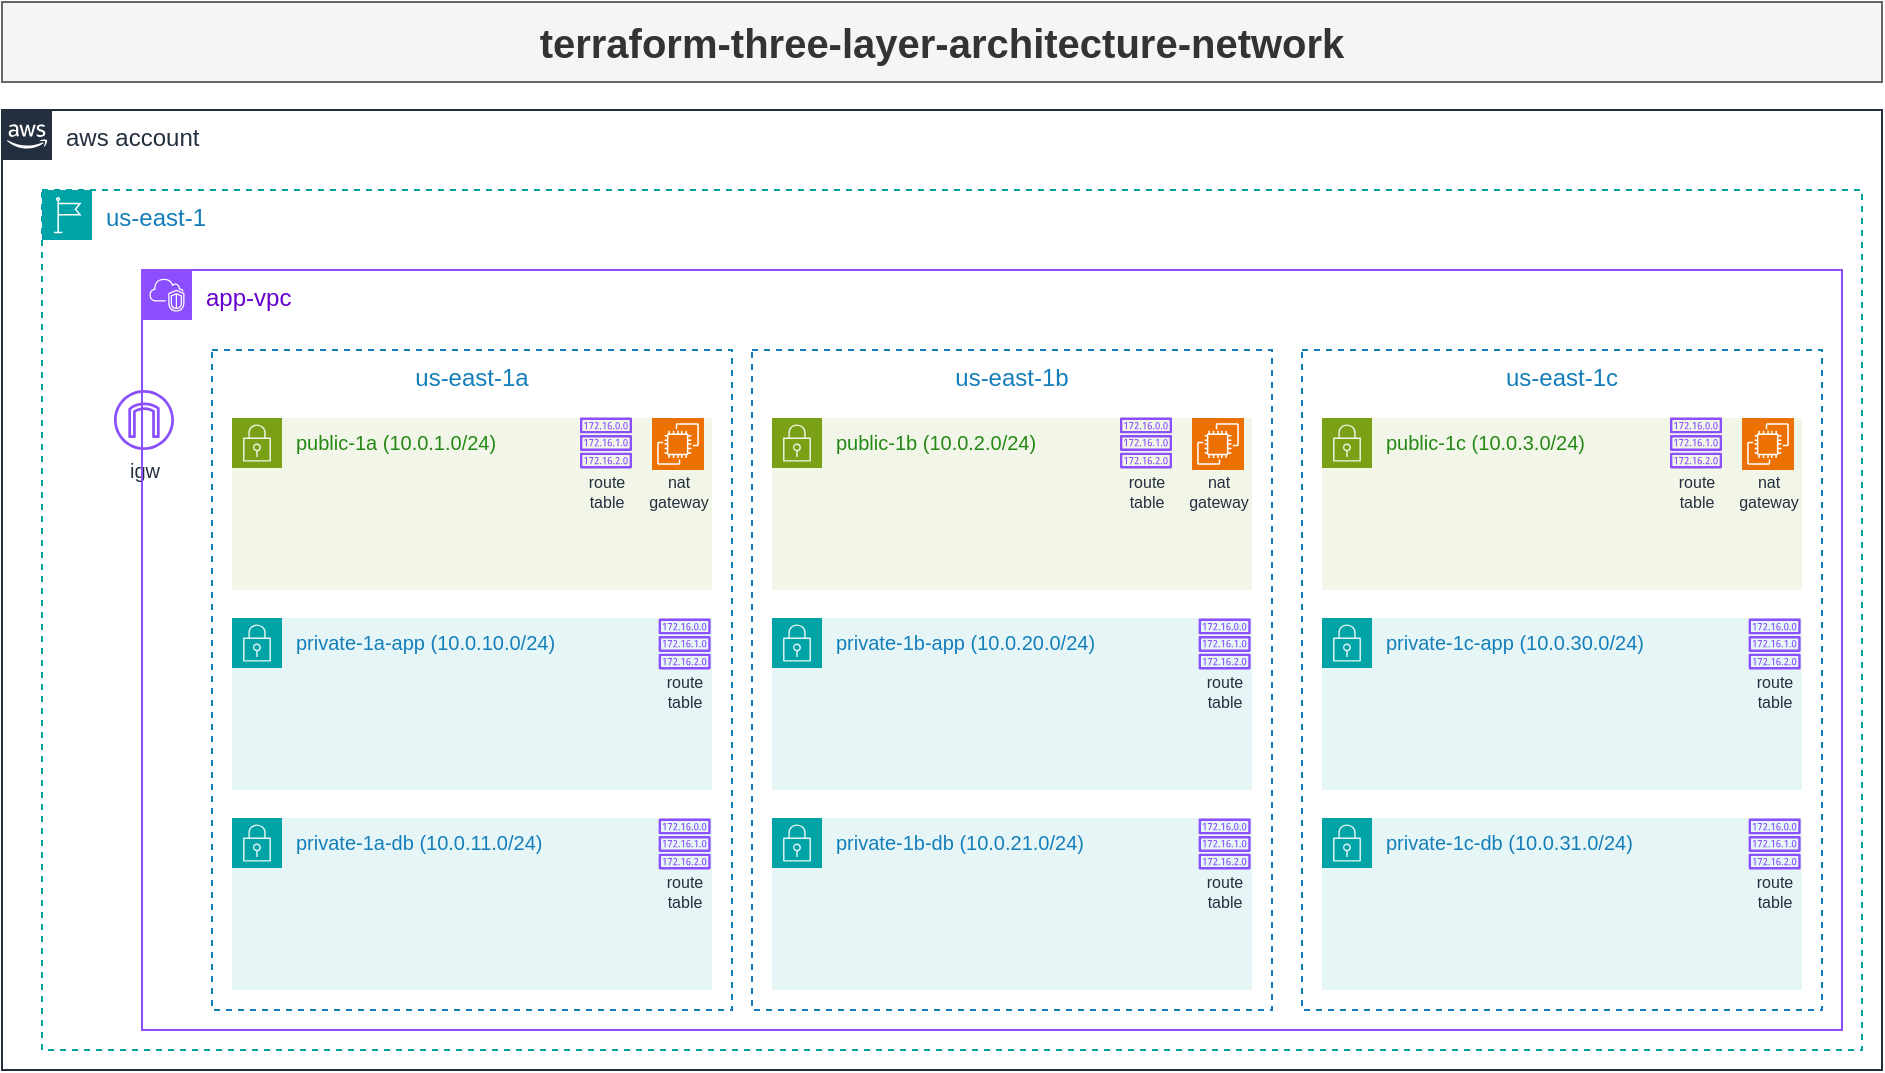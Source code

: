 <mxfile version="24.5.3" type="device">
  <diagram name="Page-1" id="BqXYIsXjjN92-OUxv-WJ">
    <mxGraphModel dx="1430" dy="825" grid="1" gridSize="10" guides="1" tooltips="1" connect="1" arrows="1" fold="1" page="1" pageScale="1" pageWidth="1169" pageHeight="827" math="0" shadow="0">
      <root>
        <mxCell id="0" />
        <mxCell id="1" parent="0" />
        <mxCell id="8lbpghJ-2cjvBGZi3Ox1-1" value="aws account" style="points=[[0,0],[0.25,0],[0.5,0],[0.75,0],[1,0],[1,0.25],[1,0.5],[1,0.75],[1,1],[0.75,1],[0.5,1],[0.25,1],[0,1],[0,0.75],[0,0.5],[0,0.25]];outlineConnect=0;gradientColor=none;html=1;whiteSpace=wrap;fontSize=12;fontStyle=0;container=0;pointerEvents=0;collapsible=0;recursiveResize=0;shape=mxgraph.aws4.group;grIcon=mxgraph.aws4.group_aws_cloud_alt;strokeColor=#232F3E;fillColor=default;verticalAlign=top;align=left;spacingLeft=30;fontColor=#232F3E;dashed=0;" vertex="1" parent="1">
          <mxGeometry x="115" y="174" width="940" height="480" as="geometry" />
        </mxCell>
        <mxCell id="8lbpghJ-2cjvBGZi3Ox1-28" value="igw" style="sketch=0;outlineConnect=0;fontColor=#232F3E;gradientColor=none;fillColor=#8C4FFF;strokeColor=none;dashed=0;verticalLabelPosition=bottom;verticalAlign=top;align=center;html=1;fontSize=10;fontStyle=0;aspect=fixed;pointerEvents=1;shape=mxgraph.aws4.internet_gateway;spacing=0;labelBackgroundColor=default;labelBorderColor=none;" vertex="1" parent="1">
          <mxGeometry x="171" y="314" width="30" height="30" as="geometry" />
        </mxCell>
        <mxCell id="8lbpghJ-2cjvBGZi3Ox1-2" value="us-east-1" style="points=[[0,0],[0.25,0],[0.5,0],[0.75,0],[1,0],[1,0.25],[1,0.5],[1,0.75],[1,1],[0.75,1],[0.5,1],[0.25,1],[0,1],[0,0.75],[0,0.5],[0,0.25]];outlineConnect=0;gradientColor=none;html=1;whiteSpace=wrap;fontSize=12;fontStyle=0;container=0;pointerEvents=0;collapsible=0;recursiveResize=0;shape=mxgraph.aws4.group;grIcon=mxgraph.aws4.group_region;strokeColor=#00A4A6;fillColor=none;verticalAlign=top;align=left;spacingLeft=30;fontColor=#147EBA;dashed=1;" vertex="1" parent="1">
          <mxGeometry x="135" y="214" width="910" height="430" as="geometry" />
        </mxCell>
        <mxCell id="8lbpghJ-2cjvBGZi3Ox1-48" value="&lt;font color=&quot;#6600cc&quot;&gt;app-vpc&lt;/font&gt;" style="points=[[0,0],[0.25,0],[0.5,0],[0.75,0],[1,0],[1,0.25],[1,0.5],[1,0.75],[1,1],[0.75,1],[0.5,1],[0.25,1],[0,1],[0,0.75],[0,0.5],[0,0.25]];outlineConnect=0;gradientColor=none;html=1;whiteSpace=wrap;fontSize=12;fontStyle=0;container=1;pointerEvents=0;collapsible=0;recursiveResize=0;shape=mxgraph.aws4.group;grIcon=mxgraph.aws4.group_vpc2;strokeColor=#8C4FFF;fillColor=none;verticalAlign=top;align=left;spacingLeft=30;fontColor=#AAB7B8;dashed=0;" vertex="1" parent="1">
          <mxGeometry x="185" y="254" width="850" height="380" as="geometry" />
        </mxCell>
        <mxCell id="8lbpghJ-2cjvBGZi3Ox1-3" value="us-east-1a" style="fillColor=none;strokeColor=#147EBA;dashed=1;verticalAlign=top;fontStyle=0;fontColor=#147EBA;whiteSpace=wrap;html=1;" vertex="1" parent="8lbpghJ-2cjvBGZi3Ox1-48">
          <mxGeometry x="35" y="40" width="260" height="330" as="geometry" />
        </mxCell>
        <mxCell id="8lbpghJ-2cjvBGZi3Ox1-7" value="private-1a-app (10.0.10.0/24)" style="points=[[0,0],[0.25,0],[0.5,0],[0.75,0],[1,0],[1,0.25],[1,0.5],[1,0.75],[1,1],[0.75,1],[0.5,1],[0.25,1],[0,1],[0,0.75],[0,0.5],[0,0.25]];outlineConnect=0;gradientColor=none;html=1;whiteSpace=wrap;fontSize=10;fontStyle=0;container=1;pointerEvents=0;collapsible=0;recursiveResize=0;shape=mxgraph.aws4.group;grIcon=mxgraph.aws4.group_security_group;grStroke=0;strokeColor=#00A4A6;fillColor=#E6F6F7;verticalAlign=top;align=left;spacingLeft=30;fontColor=#147EBA;dashed=0;" vertex="1" parent="8lbpghJ-2cjvBGZi3Ox1-48">
          <mxGeometry x="45" y="174" width="240" height="86" as="geometry" />
        </mxCell>
        <mxCell id="8lbpghJ-2cjvBGZi3Ox1-45" value="route&lt;div style=&quot;font-size: 8px;&quot;&gt;table&lt;/div&gt;" style="sketch=0;outlineConnect=0;fontColor=#232F3E;gradientColor=none;fillColor=#8C4FFF;strokeColor=none;dashed=0;verticalLabelPosition=bottom;verticalAlign=top;align=center;html=1;fontSize=8;fontStyle=0;aspect=fixed;pointerEvents=1;shape=mxgraph.aws4.route_table;spacing=0;spacingTop=-3;rotation=0;" vertex="1" parent="8lbpghJ-2cjvBGZi3Ox1-7">
          <mxGeometry x="213.32" width="26" height="26" as="geometry" />
        </mxCell>
        <mxCell id="8lbpghJ-2cjvBGZi3Ox1-6" value="public-1a (10.0.1.0/24)" style="points=[[0,0],[0.25,0],[0.5,0],[0.75,0],[1,0],[1,0.25],[1,0.5],[1,0.75],[1,1],[0.75,1],[0.5,1],[0.25,1],[0,1],[0,0.75],[0,0.5],[0,0.25]];outlineConnect=0;gradientColor=none;html=1;whiteSpace=wrap;fontSize=10;fontStyle=0;container=1;pointerEvents=0;collapsible=0;recursiveResize=0;shape=mxgraph.aws4.group;grIcon=mxgraph.aws4.group_security_group;grStroke=0;strokeColor=#7AA116;fillColor=#F2F6E8;verticalAlign=top;align=left;spacingLeft=30;fontColor=#248814;dashed=0;" vertex="1" parent="8lbpghJ-2cjvBGZi3Ox1-48">
          <mxGeometry x="45" y="74" width="240" height="86" as="geometry" />
        </mxCell>
        <mxCell id="8lbpghJ-2cjvBGZi3Ox1-35" value="route&lt;div style=&quot;font-size: 8px;&quot;&gt;table&lt;/div&gt;" style="sketch=0;outlineConnect=0;fontColor=#232F3E;gradientColor=none;fillColor=#8C4FFF;strokeColor=none;dashed=0;verticalLabelPosition=bottom;verticalAlign=top;align=center;html=1;fontSize=8;fontStyle=0;aspect=fixed;pointerEvents=1;shape=mxgraph.aws4.route_table;spacing=0;spacingTop=-3;rotation=0;" vertex="1" parent="8lbpghJ-2cjvBGZi3Ox1-6">
          <mxGeometry x="174" y="-0.5" width="26" height="26" as="geometry" />
        </mxCell>
        <mxCell id="8lbpghJ-2cjvBGZi3Ox1-13" value="private-1a-db (10.0.11.0/24)" style="points=[[0,0],[0.25,0],[0.5,0],[0.75,0],[1,0],[1,0.25],[1,0.5],[1,0.75],[1,1],[0.75,1],[0.5,1],[0.25,1],[0,1],[0,0.75],[0,0.5],[0,0.25]];outlineConnect=0;gradientColor=none;html=1;whiteSpace=wrap;fontSize=10;fontStyle=0;container=1;pointerEvents=0;collapsible=0;recursiveResize=0;shape=mxgraph.aws4.group;grIcon=mxgraph.aws4.group_security_group;grStroke=0;strokeColor=#00A4A6;fillColor=#E6F6F7;verticalAlign=top;align=left;spacingLeft=30;fontColor=#147EBA;dashed=0;" vertex="1" parent="8lbpghJ-2cjvBGZi3Ox1-48">
          <mxGeometry x="45" y="274" width="240" height="86" as="geometry" />
        </mxCell>
        <mxCell id="8lbpghJ-2cjvBGZi3Ox1-46" value="route&lt;div style=&quot;font-size: 8px;&quot;&gt;table&lt;/div&gt;" style="sketch=0;outlineConnect=0;fontColor=#232F3E;gradientColor=none;fillColor=#8C4FFF;strokeColor=none;dashed=0;verticalLabelPosition=bottom;verticalAlign=top;align=center;html=1;fontSize=8;fontStyle=0;aspect=fixed;pointerEvents=1;shape=mxgraph.aws4.route_table;spacing=0;spacingTop=-3;rotation=0;" vertex="1" parent="8lbpghJ-2cjvBGZi3Ox1-13">
          <mxGeometry x="213.32" width="26" height="26" as="geometry" />
        </mxCell>
        <mxCell id="8lbpghJ-2cjvBGZi3Ox1-64" value="nat&lt;div style=&quot;font-size: 8px;&quot;&gt;gateway&lt;/div&gt;" style="sketch=0;points=[[0,0,0],[0.25,0,0],[0.5,0,0],[0.75,0,0],[1,0,0],[0,1,0],[0.25,1,0],[0.5,1,0],[0.75,1,0],[1,1,0],[0,0.25,0],[0,0.5,0],[0,0.75,0],[1,0.25,0],[1,0.5,0],[1,0.75,0]];outlineConnect=0;fontColor=#232F3E;fillColor=#ED7100;strokeColor=#ffffff;dashed=0;verticalLabelPosition=bottom;verticalAlign=top;align=center;html=1;fontSize=8;fontStyle=0;aspect=fixed;shape=mxgraph.aws4.resourceIcon;resIcon=mxgraph.aws4.ec2;fontFamily=Helvetica;spacing=0;spacingTop=-3;rotation=0;" vertex="1" parent="8lbpghJ-2cjvBGZi3Ox1-48">
          <mxGeometry x="255" y="74" width="26" height="26" as="geometry" />
        </mxCell>
        <mxCell id="8lbpghJ-2cjvBGZi3Ox1-66" value="us-east-1b" style="fillColor=none;strokeColor=#147EBA;dashed=1;verticalAlign=top;fontStyle=0;fontColor=#147EBA;whiteSpace=wrap;html=1;" vertex="1" parent="8lbpghJ-2cjvBGZi3Ox1-48">
          <mxGeometry x="305" y="40" width="260" height="330" as="geometry" />
        </mxCell>
        <mxCell id="8lbpghJ-2cjvBGZi3Ox1-67" value="private-1b-app (10.0.20.0/24)" style="points=[[0,0],[0.25,0],[0.5,0],[0.75,0],[1,0],[1,0.25],[1,0.5],[1,0.75],[1,1],[0.75,1],[0.5,1],[0.25,1],[0,1],[0,0.75],[0,0.5],[0,0.25]];outlineConnect=0;gradientColor=none;html=1;whiteSpace=wrap;fontSize=10;fontStyle=0;container=1;pointerEvents=0;collapsible=0;recursiveResize=0;shape=mxgraph.aws4.group;grIcon=mxgraph.aws4.group_security_group;grStroke=0;strokeColor=#00A4A6;fillColor=#E6F6F7;verticalAlign=top;align=left;spacingLeft=30;fontColor=#147EBA;dashed=0;" vertex="1" parent="8lbpghJ-2cjvBGZi3Ox1-48">
          <mxGeometry x="315" y="174" width="240" height="86" as="geometry" />
        </mxCell>
        <mxCell id="8lbpghJ-2cjvBGZi3Ox1-68" value="route&lt;div style=&quot;font-size: 8px;&quot;&gt;table&lt;/div&gt;" style="sketch=0;outlineConnect=0;fontColor=#232F3E;gradientColor=none;fillColor=#8C4FFF;strokeColor=none;dashed=0;verticalLabelPosition=bottom;verticalAlign=top;align=center;html=1;fontSize=8;fontStyle=0;aspect=fixed;pointerEvents=1;shape=mxgraph.aws4.route_table;spacing=0;spacingTop=-3;rotation=0;" vertex="1" parent="8lbpghJ-2cjvBGZi3Ox1-67">
          <mxGeometry x="213.32" width="26" height="26" as="geometry" />
        </mxCell>
        <mxCell id="8lbpghJ-2cjvBGZi3Ox1-69" value="public-1b (10.0.2.0/24)" style="points=[[0,0],[0.25,0],[0.5,0],[0.75,0],[1,0],[1,0.25],[1,0.5],[1,0.75],[1,1],[0.75,1],[0.5,1],[0.25,1],[0,1],[0,0.75],[0,0.5],[0,0.25]];outlineConnect=0;gradientColor=none;html=1;whiteSpace=wrap;fontSize=10;fontStyle=0;container=1;pointerEvents=0;collapsible=0;recursiveResize=0;shape=mxgraph.aws4.group;grIcon=mxgraph.aws4.group_security_group;grStroke=0;strokeColor=#7AA116;fillColor=#F2F6E8;verticalAlign=top;align=left;spacingLeft=30;fontColor=#248814;dashed=0;" vertex="1" parent="8lbpghJ-2cjvBGZi3Ox1-48">
          <mxGeometry x="315" y="74" width="240" height="86" as="geometry" />
        </mxCell>
        <mxCell id="8lbpghJ-2cjvBGZi3Ox1-70" value="route&lt;div style=&quot;font-size: 8px;&quot;&gt;table&lt;/div&gt;" style="sketch=0;outlineConnect=0;fontColor=#232F3E;gradientColor=none;fillColor=#8C4FFF;strokeColor=none;dashed=0;verticalLabelPosition=bottom;verticalAlign=top;align=center;html=1;fontSize=8;fontStyle=0;aspect=fixed;pointerEvents=1;shape=mxgraph.aws4.route_table;spacing=0;spacingTop=-3;rotation=0;" vertex="1" parent="8lbpghJ-2cjvBGZi3Ox1-69">
          <mxGeometry x="174" y="-0.5" width="26" height="26" as="geometry" />
        </mxCell>
        <mxCell id="8lbpghJ-2cjvBGZi3Ox1-71" value="private-1b-db (10.0.21.0/24)" style="points=[[0,0],[0.25,0],[0.5,0],[0.75,0],[1,0],[1,0.25],[1,0.5],[1,0.75],[1,1],[0.75,1],[0.5,1],[0.25,1],[0,1],[0,0.75],[0,0.5],[0,0.25]];outlineConnect=0;gradientColor=none;html=1;whiteSpace=wrap;fontSize=10;fontStyle=0;container=1;pointerEvents=0;collapsible=0;recursiveResize=0;shape=mxgraph.aws4.group;grIcon=mxgraph.aws4.group_security_group;grStroke=0;strokeColor=#00A4A6;fillColor=#E6F6F7;verticalAlign=top;align=left;spacingLeft=30;fontColor=#147EBA;dashed=0;" vertex="1" parent="8lbpghJ-2cjvBGZi3Ox1-48">
          <mxGeometry x="315" y="274" width="240" height="86" as="geometry" />
        </mxCell>
        <mxCell id="8lbpghJ-2cjvBGZi3Ox1-72" value="route&lt;div style=&quot;font-size: 8px;&quot;&gt;table&lt;/div&gt;" style="sketch=0;outlineConnect=0;fontColor=#232F3E;gradientColor=none;fillColor=#8C4FFF;strokeColor=none;dashed=0;verticalLabelPosition=bottom;verticalAlign=top;align=center;html=1;fontSize=8;fontStyle=0;aspect=fixed;pointerEvents=1;shape=mxgraph.aws4.route_table;spacing=0;spacingTop=-3;rotation=0;" vertex="1" parent="8lbpghJ-2cjvBGZi3Ox1-71">
          <mxGeometry x="213.32" width="26" height="26" as="geometry" />
        </mxCell>
        <mxCell id="8lbpghJ-2cjvBGZi3Ox1-73" value="nat&lt;div style=&quot;font-size: 8px;&quot;&gt;gateway&lt;/div&gt;" style="sketch=0;points=[[0,0,0],[0.25,0,0],[0.5,0,0],[0.75,0,0],[1,0,0],[0,1,0],[0.25,1,0],[0.5,1,0],[0.75,1,0],[1,1,0],[0,0.25,0],[0,0.5,0],[0,0.75,0],[1,0.25,0],[1,0.5,0],[1,0.75,0]];outlineConnect=0;fontColor=#232F3E;fillColor=#ED7100;strokeColor=#ffffff;dashed=0;verticalLabelPosition=bottom;verticalAlign=top;align=center;html=1;fontSize=8;fontStyle=0;aspect=fixed;shape=mxgraph.aws4.resourceIcon;resIcon=mxgraph.aws4.ec2;fontFamily=Helvetica;spacing=0;spacingTop=-3;rotation=0;" vertex="1" parent="8lbpghJ-2cjvBGZi3Ox1-48">
          <mxGeometry x="525" y="74" width="26" height="26" as="geometry" />
        </mxCell>
        <mxCell id="8lbpghJ-2cjvBGZi3Ox1-74" value="us-east-1c" style="fillColor=none;strokeColor=#147EBA;dashed=1;verticalAlign=top;fontStyle=0;fontColor=#147EBA;whiteSpace=wrap;html=1;" vertex="1" parent="8lbpghJ-2cjvBGZi3Ox1-48">
          <mxGeometry x="580" y="40" width="260" height="330" as="geometry" />
        </mxCell>
        <mxCell id="8lbpghJ-2cjvBGZi3Ox1-75" value="private-1c-app (10.0.30.0/24)" style="points=[[0,0],[0.25,0],[0.5,0],[0.75,0],[1,0],[1,0.25],[1,0.5],[1,0.75],[1,1],[0.75,1],[0.5,1],[0.25,1],[0,1],[0,0.75],[0,0.5],[0,0.25]];outlineConnect=0;gradientColor=none;html=1;whiteSpace=wrap;fontSize=10;fontStyle=0;container=1;pointerEvents=0;collapsible=0;recursiveResize=0;shape=mxgraph.aws4.group;grIcon=mxgraph.aws4.group_security_group;grStroke=0;strokeColor=#00A4A6;fillColor=#E6F6F7;verticalAlign=top;align=left;spacingLeft=30;fontColor=#147EBA;dashed=0;" vertex="1" parent="8lbpghJ-2cjvBGZi3Ox1-48">
          <mxGeometry x="590" y="174" width="240" height="86" as="geometry" />
        </mxCell>
        <mxCell id="8lbpghJ-2cjvBGZi3Ox1-76" value="route&lt;div style=&quot;font-size: 8px;&quot;&gt;table&lt;/div&gt;" style="sketch=0;outlineConnect=0;fontColor=#232F3E;gradientColor=none;fillColor=#8C4FFF;strokeColor=none;dashed=0;verticalLabelPosition=bottom;verticalAlign=top;align=center;html=1;fontSize=8;fontStyle=0;aspect=fixed;pointerEvents=1;shape=mxgraph.aws4.route_table;spacing=0;spacingTop=-3;rotation=0;" vertex="1" parent="8lbpghJ-2cjvBGZi3Ox1-75">
          <mxGeometry x="213.32" width="26" height="26" as="geometry" />
        </mxCell>
        <mxCell id="8lbpghJ-2cjvBGZi3Ox1-77" value="public-1c (10.0.3.0/24)" style="points=[[0,0],[0.25,0],[0.5,0],[0.75,0],[1,0],[1,0.25],[1,0.5],[1,0.75],[1,1],[0.75,1],[0.5,1],[0.25,1],[0,1],[0,0.75],[0,0.5],[0,0.25]];outlineConnect=0;gradientColor=none;html=1;whiteSpace=wrap;fontSize=10;fontStyle=0;container=1;pointerEvents=0;collapsible=0;recursiveResize=0;shape=mxgraph.aws4.group;grIcon=mxgraph.aws4.group_security_group;grStroke=0;strokeColor=#7AA116;fillColor=#F2F6E8;verticalAlign=top;align=left;spacingLeft=30;fontColor=#248814;dashed=0;" vertex="1" parent="8lbpghJ-2cjvBGZi3Ox1-48">
          <mxGeometry x="590" y="74" width="240" height="86" as="geometry" />
        </mxCell>
        <mxCell id="8lbpghJ-2cjvBGZi3Ox1-78" value="route&lt;div style=&quot;font-size: 8px;&quot;&gt;table&lt;/div&gt;" style="sketch=0;outlineConnect=0;fontColor=#232F3E;gradientColor=none;fillColor=#8C4FFF;strokeColor=none;dashed=0;verticalLabelPosition=bottom;verticalAlign=top;align=center;html=1;fontSize=8;fontStyle=0;aspect=fixed;pointerEvents=1;shape=mxgraph.aws4.route_table;spacing=0;spacingTop=-3;rotation=0;" vertex="1" parent="8lbpghJ-2cjvBGZi3Ox1-77">
          <mxGeometry x="174" y="-0.5" width="26" height="26" as="geometry" />
        </mxCell>
        <mxCell id="8lbpghJ-2cjvBGZi3Ox1-79" value="private-1c-db (10.0.31.0/24)" style="points=[[0,0],[0.25,0],[0.5,0],[0.75,0],[1,0],[1,0.25],[1,0.5],[1,0.75],[1,1],[0.75,1],[0.5,1],[0.25,1],[0,1],[0,0.75],[0,0.5],[0,0.25]];outlineConnect=0;gradientColor=none;html=1;whiteSpace=wrap;fontSize=10;fontStyle=0;container=1;pointerEvents=0;collapsible=0;recursiveResize=0;shape=mxgraph.aws4.group;grIcon=mxgraph.aws4.group_security_group;grStroke=0;strokeColor=#00A4A6;fillColor=#E6F6F7;verticalAlign=top;align=left;spacingLeft=30;fontColor=#147EBA;dashed=0;" vertex="1" parent="8lbpghJ-2cjvBGZi3Ox1-48">
          <mxGeometry x="590" y="274" width="240" height="86" as="geometry" />
        </mxCell>
        <mxCell id="8lbpghJ-2cjvBGZi3Ox1-80" value="route&lt;div style=&quot;font-size: 8px;&quot;&gt;table&lt;/div&gt;" style="sketch=0;outlineConnect=0;fontColor=#232F3E;gradientColor=none;fillColor=#8C4FFF;strokeColor=none;dashed=0;verticalLabelPosition=bottom;verticalAlign=top;align=center;html=1;fontSize=8;fontStyle=0;aspect=fixed;pointerEvents=1;shape=mxgraph.aws4.route_table;spacing=0;spacingTop=-3;rotation=0;" vertex="1" parent="8lbpghJ-2cjvBGZi3Ox1-79">
          <mxGeometry x="213.32" width="26" height="26" as="geometry" />
        </mxCell>
        <mxCell id="8lbpghJ-2cjvBGZi3Ox1-81" value="nat&lt;div style=&quot;font-size: 8px;&quot;&gt;gateway&lt;/div&gt;" style="sketch=0;points=[[0,0,0],[0.25,0,0],[0.5,0,0],[0.75,0,0],[1,0,0],[0,1,0],[0.25,1,0],[0.5,1,0],[0.75,1,0],[1,1,0],[0,0.25,0],[0,0.5,0],[0,0.75,0],[1,0.25,0],[1,0.5,0],[1,0.75,0]];outlineConnect=0;fontColor=#232F3E;fillColor=#ED7100;strokeColor=#ffffff;dashed=0;verticalLabelPosition=bottom;verticalAlign=top;align=center;html=1;fontSize=8;fontStyle=0;aspect=fixed;shape=mxgraph.aws4.resourceIcon;resIcon=mxgraph.aws4.ec2;fontFamily=Helvetica;spacing=0;spacingTop=-3;rotation=0;" vertex="1" parent="8lbpghJ-2cjvBGZi3Ox1-48">
          <mxGeometry x="800" y="74" width="26" height="26" as="geometry" />
        </mxCell>
        <mxCell id="8lbpghJ-2cjvBGZi3Ox1-82" value="terraform-three-layer-architecture-network" style="text;html=1;align=center;verticalAlign=middle;whiteSpace=wrap;rounded=0;fontFamily=Helvetica;fontSize=20;fontStyle=1;fillColor=#f5f5f5;fontColor=#333333;strokeColor=#666666;rotation=0;" vertex="1" parent="1">
          <mxGeometry x="115" y="120" width="940" height="40" as="geometry" />
        </mxCell>
      </root>
    </mxGraphModel>
  </diagram>
</mxfile>
